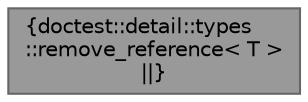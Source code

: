 digraph "doctest::detail::types::remove_reference&lt; T &gt;"
{
 // LATEX_PDF_SIZE
  bgcolor="transparent";
  edge [fontname=Helvetica,fontsize=10,labelfontname=Helvetica,labelfontsize=10];
  node [fontname=Helvetica,fontsize=10,shape=box,height=0.2,width=0.4];
  Node1 [label="{doctest::detail::types\l::remove_reference\< T \>\n||}",height=0.2,width=0.4,color="gray40", fillcolor="grey60", style="filled", fontcolor="black",tooltip=" "];
}
